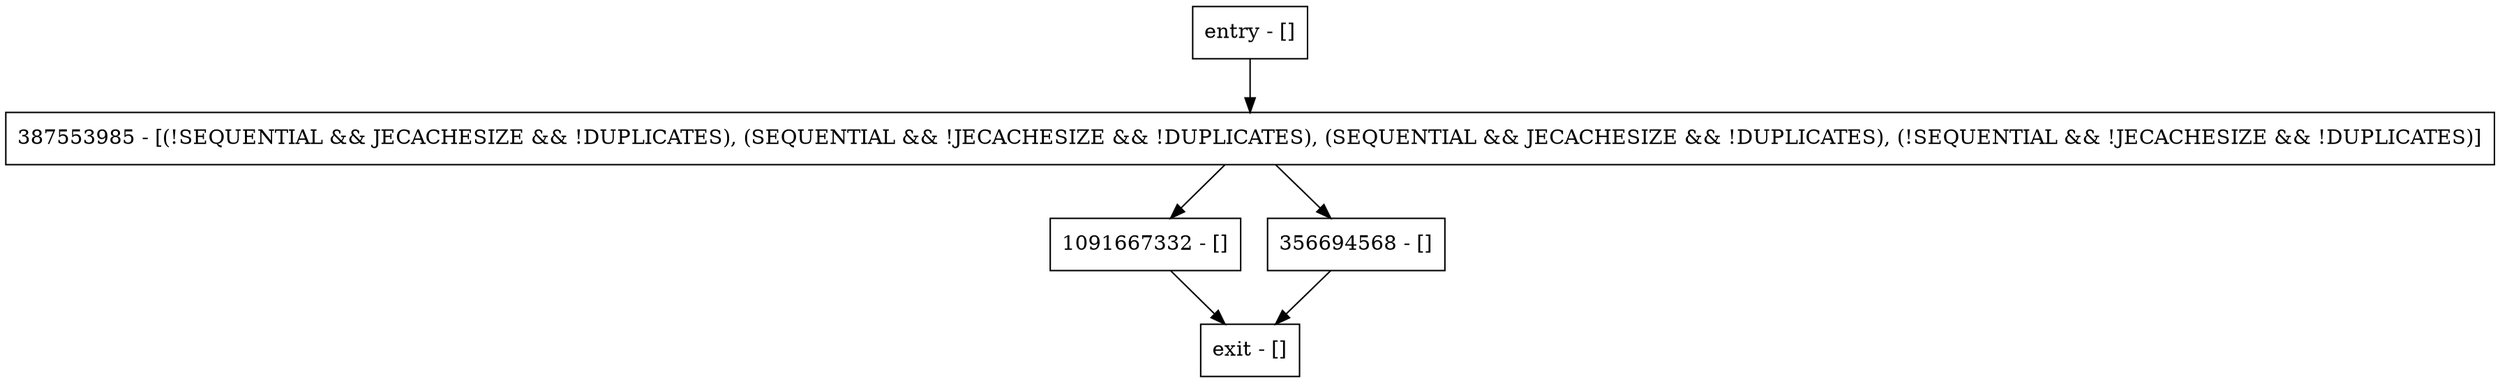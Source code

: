 digraph getDbFileSummary {
node [shape=record];
entry [label="entry - []"];
exit [label="exit - []"];
1091667332 [label="1091667332 - []"];
356694568 [label="356694568 - []"];
387553985 [label="387553985 - [(!SEQUENTIAL && JECACHESIZE && !DUPLICATES), (SEQUENTIAL && !JECACHESIZE && !DUPLICATES), (SEQUENTIAL && JECACHESIZE && !DUPLICATES), (!SEQUENTIAL && !JECACHESIZE && !DUPLICATES)]"];
entry;
exit;
entry -> 387553985;
1091667332 -> exit;
356694568 -> exit;
387553985 -> 1091667332;
387553985 -> 356694568;
}
